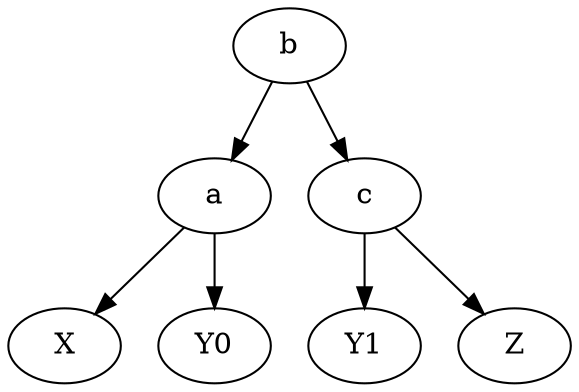 digraph tree {
  ordering=out;

  0[label="a"]
  1[label="b"]
  2[label="c"]
  3[label="X"]
  4[label="Y0"]
  5[label="Y1"]
  6[label="Z"]

  1 -> 0
  0 -> 3
  0 -> 4
  1 -> 2
  2 -> 5
  2 -> 6
}
